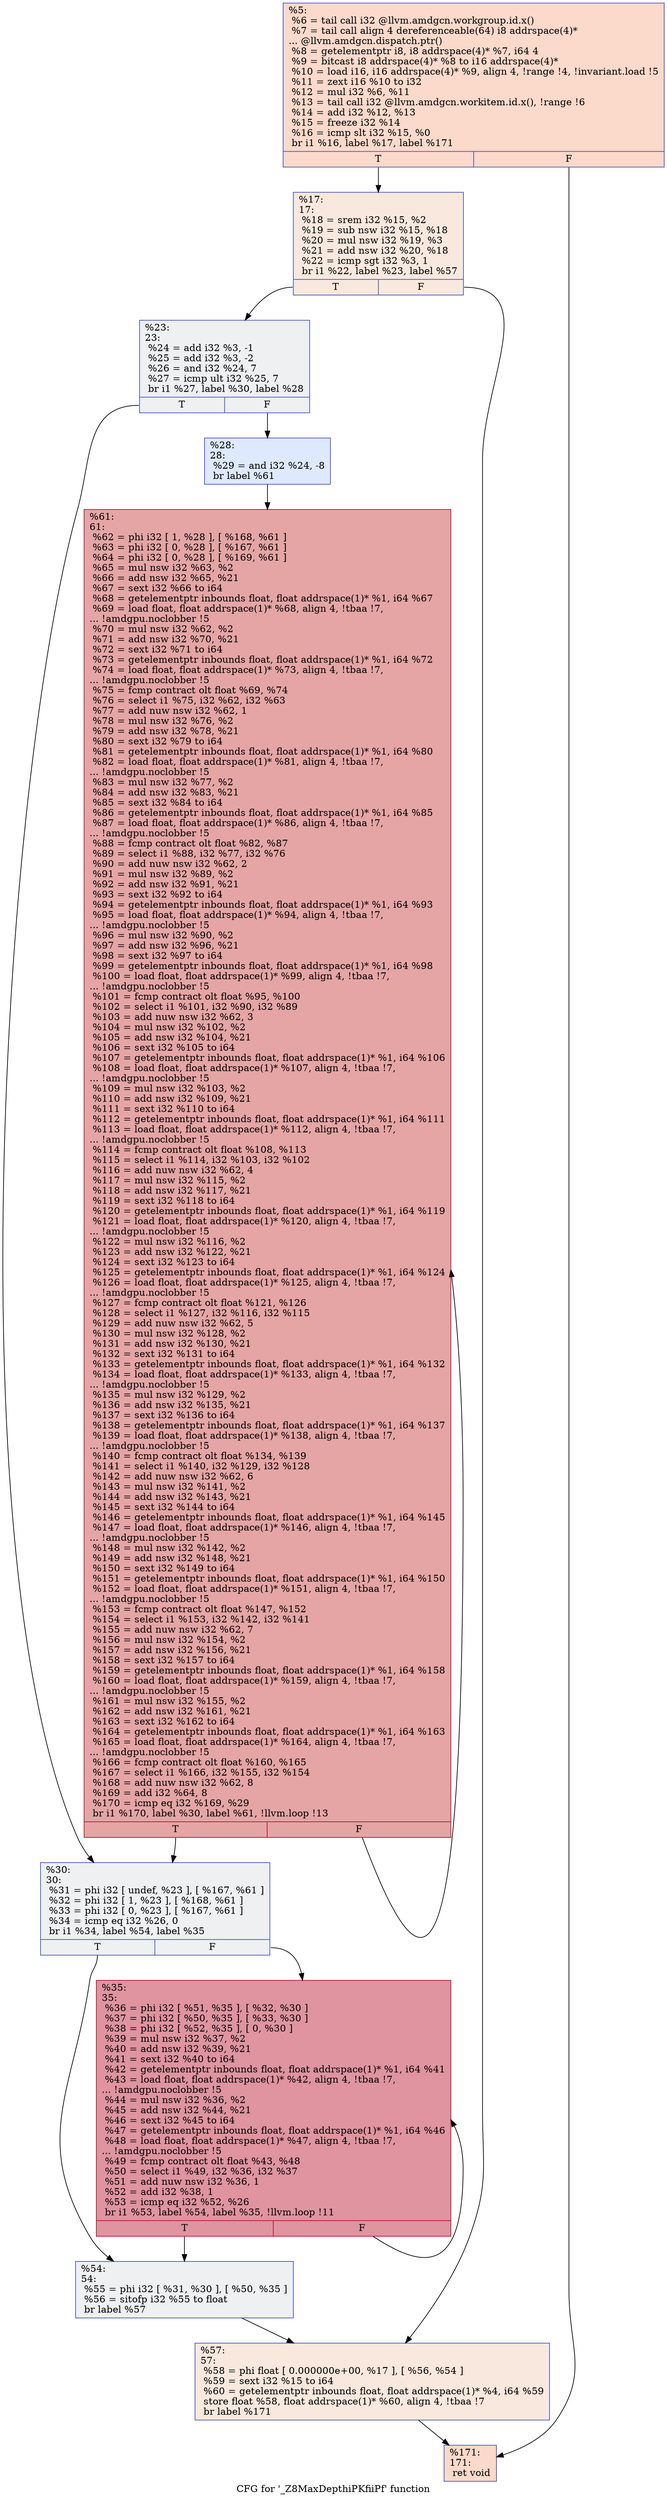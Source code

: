digraph "CFG for '_Z8MaxDepthiPKfiiPf' function" {
	label="CFG for '_Z8MaxDepthiPKfiiPf' function";

	Node0x5bfcc30 [shape=record,color="#3d50c3ff", style=filled, fillcolor="#f7a88970",label="{%5:\l  %6 = tail call i32 @llvm.amdgcn.workgroup.id.x()\l  %7 = tail call align 4 dereferenceable(64) i8 addrspace(4)*\l... @llvm.amdgcn.dispatch.ptr()\l  %8 = getelementptr i8, i8 addrspace(4)* %7, i64 4\l  %9 = bitcast i8 addrspace(4)* %8 to i16 addrspace(4)*\l  %10 = load i16, i16 addrspace(4)* %9, align 4, !range !4, !invariant.load !5\l  %11 = zext i16 %10 to i32\l  %12 = mul i32 %6, %11\l  %13 = tail call i32 @llvm.amdgcn.workitem.id.x(), !range !6\l  %14 = add i32 %12, %13\l  %15 = freeze i32 %14\l  %16 = icmp slt i32 %15, %0\l  br i1 %16, label %17, label %171\l|{<s0>T|<s1>F}}"];
	Node0x5bfcc30:s0 -> Node0x5bfd720;
	Node0x5bfcc30:s1 -> Node0x5bfec70;
	Node0x5bfd720 [shape=record,color="#3d50c3ff", style=filled, fillcolor="#f2cab570",label="{%17:\l17:                                               \l  %18 = srem i32 %15, %2\l  %19 = sub nsw i32 %15, %18\l  %20 = mul nsw i32 %19, %3\l  %21 = add nsw i32 %20, %18\l  %22 = icmp sgt i32 %3, 1\l  br i1 %22, label %23, label %57\l|{<s0>T|<s1>F}}"];
	Node0x5bfd720:s0 -> Node0x5bff080;
	Node0x5bfd720:s1 -> Node0x5bff0d0;
	Node0x5bff080 [shape=record,color="#3d50c3ff", style=filled, fillcolor="#d9dce170",label="{%23:\l23:                                               \l  %24 = add i32 %3, -1\l  %25 = add i32 %3, -2\l  %26 = and i32 %24, 7\l  %27 = icmp ult i32 %25, 7\l  br i1 %27, label %30, label %28\l|{<s0>T|<s1>F}}"];
	Node0x5bff080:s0 -> Node0x5bff4e0;
	Node0x5bff080:s1 -> Node0x5bff530;
	Node0x5bff530 [shape=record,color="#3d50c3ff", style=filled, fillcolor="#b5cdfa70",label="{%28:\l28:                                               \l  %29 = and i32 %24, -8\l  br label %61\l}"];
	Node0x5bff530 -> Node0x5bff730;
	Node0x5bff4e0 [shape=record,color="#3d50c3ff", style=filled, fillcolor="#d9dce170",label="{%30:\l30:                                               \l  %31 = phi i32 [ undef, %23 ], [ %167, %61 ]\l  %32 = phi i32 [ 1, %23 ], [ %168, %61 ]\l  %33 = phi i32 [ 0, %23 ], [ %167, %61 ]\l  %34 = icmp eq i32 %26, 0\l  br i1 %34, label %54, label %35\l|{<s0>T|<s1>F}}"];
	Node0x5bff4e0:s0 -> Node0x5c000b0;
	Node0x5bff4e0:s1 -> Node0x5c00140;
	Node0x5c00140 [shape=record,color="#b70d28ff", style=filled, fillcolor="#b70d2870",label="{%35:\l35:                                               \l  %36 = phi i32 [ %51, %35 ], [ %32, %30 ]\l  %37 = phi i32 [ %50, %35 ], [ %33, %30 ]\l  %38 = phi i32 [ %52, %35 ], [ 0, %30 ]\l  %39 = mul nsw i32 %37, %2\l  %40 = add nsw i32 %39, %21\l  %41 = sext i32 %40 to i64\l  %42 = getelementptr inbounds float, float addrspace(1)* %1, i64 %41\l  %43 = load float, float addrspace(1)* %42, align 4, !tbaa !7,\l... !amdgpu.noclobber !5\l  %44 = mul nsw i32 %36, %2\l  %45 = add nsw i32 %44, %21\l  %46 = sext i32 %45 to i64\l  %47 = getelementptr inbounds float, float addrspace(1)* %1, i64 %46\l  %48 = load float, float addrspace(1)* %47, align 4, !tbaa !7,\l... !amdgpu.noclobber !5\l  %49 = fcmp contract olt float %43, %48\l  %50 = select i1 %49, i32 %36, i32 %37\l  %51 = add nuw nsw i32 %36, 1\l  %52 = add i32 %38, 1\l  %53 = icmp eq i32 %52, %26\l  br i1 %53, label %54, label %35, !llvm.loop !11\l|{<s0>T|<s1>F}}"];
	Node0x5c00140:s0 -> Node0x5c000b0;
	Node0x5c00140:s1 -> Node0x5c00140;
	Node0x5c000b0 [shape=record,color="#3d50c3ff", style=filled, fillcolor="#d9dce170",label="{%54:\l54:                                               \l  %55 = phi i32 [ %31, %30 ], [ %50, %35 ]\l  %56 = sitofp i32 %55 to float\l  br label %57\l}"];
	Node0x5c000b0 -> Node0x5bff0d0;
	Node0x5bff0d0 [shape=record,color="#3d50c3ff", style=filled, fillcolor="#f2cab570",label="{%57:\l57:                                               \l  %58 = phi float [ 0.000000e+00, %17 ], [ %56, %54 ]\l  %59 = sext i32 %15 to i64\l  %60 = getelementptr inbounds float, float addrspace(1)* %4, i64 %59\l  store float %58, float addrspace(1)* %60, align 4, !tbaa !7\l  br label %171\l}"];
	Node0x5bff0d0 -> Node0x5bfec70;
	Node0x5bff730 [shape=record,color="#b70d28ff", style=filled, fillcolor="#c5333470",label="{%61:\l61:                                               \l  %62 = phi i32 [ 1, %28 ], [ %168, %61 ]\l  %63 = phi i32 [ 0, %28 ], [ %167, %61 ]\l  %64 = phi i32 [ 0, %28 ], [ %169, %61 ]\l  %65 = mul nsw i32 %63, %2\l  %66 = add nsw i32 %65, %21\l  %67 = sext i32 %66 to i64\l  %68 = getelementptr inbounds float, float addrspace(1)* %1, i64 %67\l  %69 = load float, float addrspace(1)* %68, align 4, !tbaa !7,\l... !amdgpu.noclobber !5\l  %70 = mul nsw i32 %62, %2\l  %71 = add nsw i32 %70, %21\l  %72 = sext i32 %71 to i64\l  %73 = getelementptr inbounds float, float addrspace(1)* %1, i64 %72\l  %74 = load float, float addrspace(1)* %73, align 4, !tbaa !7,\l... !amdgpu.noclobber !5\l  %75 = fcmp contract olt float %69, %74\l  %76 = select i1 %75, i32 %62, i32 %63\l  %77 = add nuw nsw i32 %62, 1\l  %78 = mul nsw i32 %76, %2\l  %79 = add nsw i32 %78, %21\l  %80 = sext i32 %79 to i64\l  %81 = getelementptr inbounds float, float addrspace(1)* %1, i64 %80\l  %82 = load float, float addrspace(1)* %81, align 4, !tbaa !7,\l... !amdgpu.noclobber !5\l  %83 = mul nsw i32 %77, %2\l  %84 = add nsw i32 %83, %21\l  %85 = sext i32 %84 to i64\l  %86 = getelementptr inbounds float, float addrspace(1)* %1, i64 %85\l  %87 = load float, float addrspace(1)* %86, align 4, !tbaa !7,\l... !amdgpu.noclobber !5\l  %88 = fcmp contract olt float %82, %87\l  %89 = select i1 %88, i32 %77, i32 %76\l  %90 = add nuw nsw i32 %62, 2\l  %91 = mul nsw i32 %89, %2\l  %92 = add nsw i32 %91, %21\l  %93 = sext i32 %92 to i64\l  %94 = getelementptr inbounds float, float addrspace(1)* %1, i64 %93\l  %95 = load float, float addrspace(1)* %94, align 4, !tbaa !7,\l... !amdgpu.noclobber !5\l  %96 = mul nsw i32 %90, %2\l  %97 = add nsw i32 %96, %21\l  %98 = sext i32 %97 to i64\l  %99 = getelementptr inbounds float, float addrspace(1)* %1, i64 %98\l  %100 = load float, float addrspace(1)* %99, align 4, !tbaa !7,\l... !amdgpu.noclobber !5\l  %101 = fcmp contract olt float %95, %100\l  %102 = select i1 %101, i32 %90, i32 %89\l  %103 = add nuw nsw i32 %62, 3\l  %104 = mul nsw i32 %102, %2\l  %105 = add nsw i32 %104, %21\l  %106 = sext i32 %105 to i64\l  %107 = getelementptr inbounds float, float addrspace(1)* %1, i64 %106\l  %108 = load float, float addrspace(1)* %107, align 4, !tbaa !7,\l... !amdgpu.noclobber !5\l  %109 = mul nsw i32 %103, %2\l  %110 = add nsw i32 %109, %21\l  %111 = sext i32 %110 to i64\l  %112 = getelementptr inbounds float, float addrspace(1)* %1, i64 %111\l  %113 = load float, float addrspace(1)* %112, align 4, !tbaa !7,\l... !amdgpu.noclobber !5\l  %114 = fcmp contract olt float %108, %113\l  %115 = select i1 %114, i32 %103, i32 %102\l  %116 = add nuw nsw i32 %62, 4\l  %117 = mul nsw i32 %115, %2\l  %118 = add nsw i32 %117, %21\l  %119 = sext i32 %118 to i64\l  %120 = getelementptr inbounds float, float addrspace(1)* %1, i64 %119\l  %121 = load float, float addrspace(1)* %120, align 4, !tbaa !7,\l... !amdgpu.noclobber !5\l  %122 = mul nsw i32 %116, %2\l  %123 = add nsw i32 %122, %21\l  %124 = sext i32 %123 to i64\l  %125 = getelementptr inbounds float, float addrspace(1)* %1, i64 %124\l  %126 = load float, float addrspace(1)* %125, align 4, !tbaa !7,\l... !amdgpu.noclobber !5\l  %127 = fcmp contract olt float %121, %126\l  %128 = select i1 %127, i32 %116, i32 %115\l  %129 = add nuw nsw i32 %62, 5\l  %130 = mul nsw i32 %128, %2\l  %131 = add nsw i32 %130, %21\l  %132 = sext i32 %131 to i64\l  %133 = getelementptr inbounds float, float addrspace(1)* %1, i64 %132\l  %134 = load float, float addrspace(1)* %133, align 4, !tbaa !7,\l... !amdgpu.noclobber !5\l  %135 = mul nsw i32 %129, %2\l  %136 = add nsw i32 %135, %21\l  %137 = sext i32 %136 to i64\l  %138 = getelementptr inbounds float, float addrspace(1)* %1, i64 %137\l  %139 = load float, float addrspace(1)* %138, align 4, !tbaa !7,\l... !amdgpu.noclobber !5\l  %140 = fcmp contract olt float %134, %139\l  %141 = select i1 %140, i32 %129, i32 %128\l  %142 = add nuw nsw i32 %62, 6\l  %143 = mul nsw i32 %141, %2\l  %144 = add nsw i32 %143, %21\l  %145 = sext i32 %144 to i64\l  %146 = getelementptr inbounds float, float addrspace(1)* %1, i64 %145\l  %147 = load float, float addrspace(1)* %146, align 4, !tbaa !7,\l... !amdgpu.noclobber !5\l  %148 = mul nsw i32 %142, %2\l  %149 = add nsw i32 %148, %21\l  %150 = sext i32 %149 to i64\l  %151 = getelementptr inbounds float, float addrspace(1)* %1, i64 %150\l  %152 = load float, float addrspace(1)* %151, align 4, !tbaa !7,\l... !amdgpu.noclobber !5\l  %153 = fcmp contract olt float %147, %152\l  %154 = select i1 %153, i32 %142, i32 %141\l  %155 = add nuw nsw i32 %62, 7\l  %156 = mul nsw i32 %154, %2\l  %157 = add nsw i32 %156, %21\l  %158 = sext i32 %157 to i64\l  %159 = getelementptr inbounds float, float addrspace(1)* %1, i64 %158\l  %160 = load float, float addrspace(1)* %159, align 4, !tbaa !7,\l... !amdgpu.noclobber !5\l  %161 = mul nsw i32 %155, %2\l  %162 = add nsw i32 %161, %21\l  %163 = sext i32 %162 to i64\l  %164 = getelementptr inbounds float, float addrspace(1)* %1, i64 %163\l  %165 = load float, float addrspace(1)* %164, align 4, !tbaa !7,\l... !amdgpu.noclobber !5\l  %166 = fcmp contract olt float %160, %165\l  %167 = select i1 %166, i32 %155, i32 %154\l  %168 = add nuw nsw i32 %62, 8\l  %169 = add i32 %64, 8\l  %170 = icmp eq i32 %169, %29\l  br i1 %170, label %30, label %61, !llvm.loop !13\l|{<s0>T|<s1>F}}"];
	Node0x5bff730:s0 -> Node0x5bff4e0;
	Node0x5bff730:s1 -> Node0x5bff730;
	Node0x5bfec70 [shape=record,color="#3d50c3ff", style=filled, fillcolor="#f7a88970",label="{%171:\l171:                                              \l  ret void\l}"];
}
